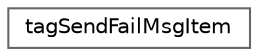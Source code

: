 digraph "类继承关系图"
{
 // LATEX_PDF_SIZE
  bgcolor="transparent";
  edge [fontname=Helvetica,fontsize=10,labelfontname=Helvetica,labelfontsize=10];
  node [fontname=Helvetica,fontsize=10,shape=box,height=0.2,width=0.4];
  rankdir="LR";
  Node0 [id="Node000000",label="tagSendFailMsgItem",height=0.2,width=0.4,color="grey40", fillcolor="white", style="filled",URL="$structtag_send_fail_msg_item.html",tooltip="发送失败的消息项。"];
}
